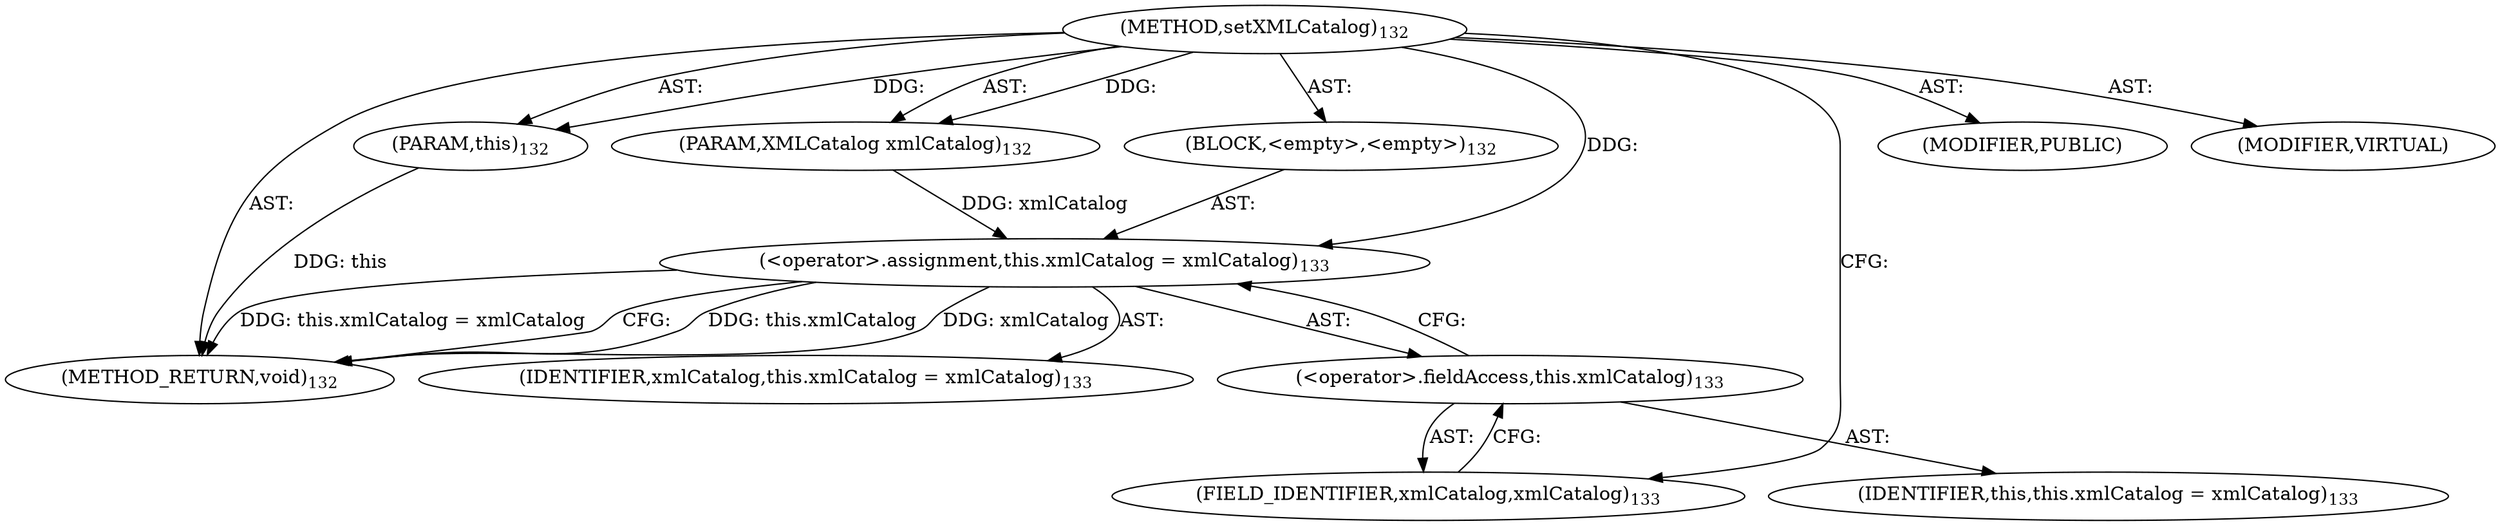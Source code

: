 digraph "setXMLCatalog" {  
"111669149696" [label = <(METHOD,setXMLCatalog)<SUB>132</SUB>> ]
"115964116992" [label = <(PARAM,this)<SUB>132</SUB>> ]
"115964116994" [label = <(PARAM,XMLCatalog xmlCatalog)<SUB>132</SUB>> ]
"25769803776" [label = <(BLOCK,&lt;empty&gt;,&lt;empty&gt;)<SUB>132</SUB>> ]
"30064771072" [label = <(&lt;operator&gt;.assignment,this.xmlCatalog = xmlCatalog)<SUB>133</SUB>> ]
"30064771073" [label = <(&lt;operator&gt;.fieldAccess,this.xmlCatalog)<SUB>133</SUB>> ]
"68719476736" [label = <(IDENTIFIER,this,this.xmlCatalog = xmlCatalog)<SUB>133</SUB>> ]
"55834574848" [label = <(FIELD_IDENTIFIER,xmlCatalog,xmlCatalog)<SUB>133</SUB>> ]
"68719476739" [label = <(IDENTIFIER,xmlCatalog,this.xmlCatalog = xmlCatalog)<SUB>133</SUB>> ]
"133143986177" [label = <(MODIFIER,PUBLIC)> ]
"133143986178" [label = <(MODIFIER,VIRTUAL)> ]
"128849018880" [label = <(METHOD_RETURN,void)<SUB>132</SUB>> ]
  "111669149696" -> "115964116992"  [ label = "AST: "] 
  "111669149696" -> "115964116994"  [ label = "AST: "] 
  "111669149696" -> "25769803776"  [ label = "AST: "] 
  "111669149696" -> "133143986177"  [ label = "AST: "] 
  "111669149696" -> "133143986178"  [ label = "AST: "] 
  "111669149696" -> "128849018880"  [ label = "AST: "] 
  "25769803776" -> "30064771072"  [ label = "AST: "] 
  "30064771072" -> "30064771073"  [ label = "AST: "] 
  "30064771072" -> "68719476739"  [ label = "AST: "] 
  "30064771073" -> "68719476736"  [ label = "AST: "] 
  "30064771073" -> "55834574848"  [ label = "AST: "] 
  "30064771072" -> "128849018880"  [ label = "CFG: "] 
  "30064771073" -> "30064771072"  [ label = "CFG: "] 
  "55834574848" -> "30064771073"  [ label = "CFG: "] 
  "111669149696" -> "55834574848"  [ label = "CFG: "] 
  "115964116992" -> "128849018880"  [ label = "DDG: this"] 
  "30064771072" -> "128849018880"  [ label = "DDG: this.xmlCatalog"] 
  "30064771072" -> "128849018880"  [ label = "DDG: xmlCatalog"] 
  "30064771072" -> "128849018880"  [ label = "DDG: this.xmlCatalog = xmlCatalog"] 
  "111669149696" -> "115964116992"  [ label = "DDG: "] 
  "111669149696" -> "115964116994"  [ label = "DDG: "] 
  "115964116994" -> "30064771072"  [ label = "DDG: xmlCatalog"] 
  "111669149696" -> "30064771072"  [ label = "DDG: "] 
}
